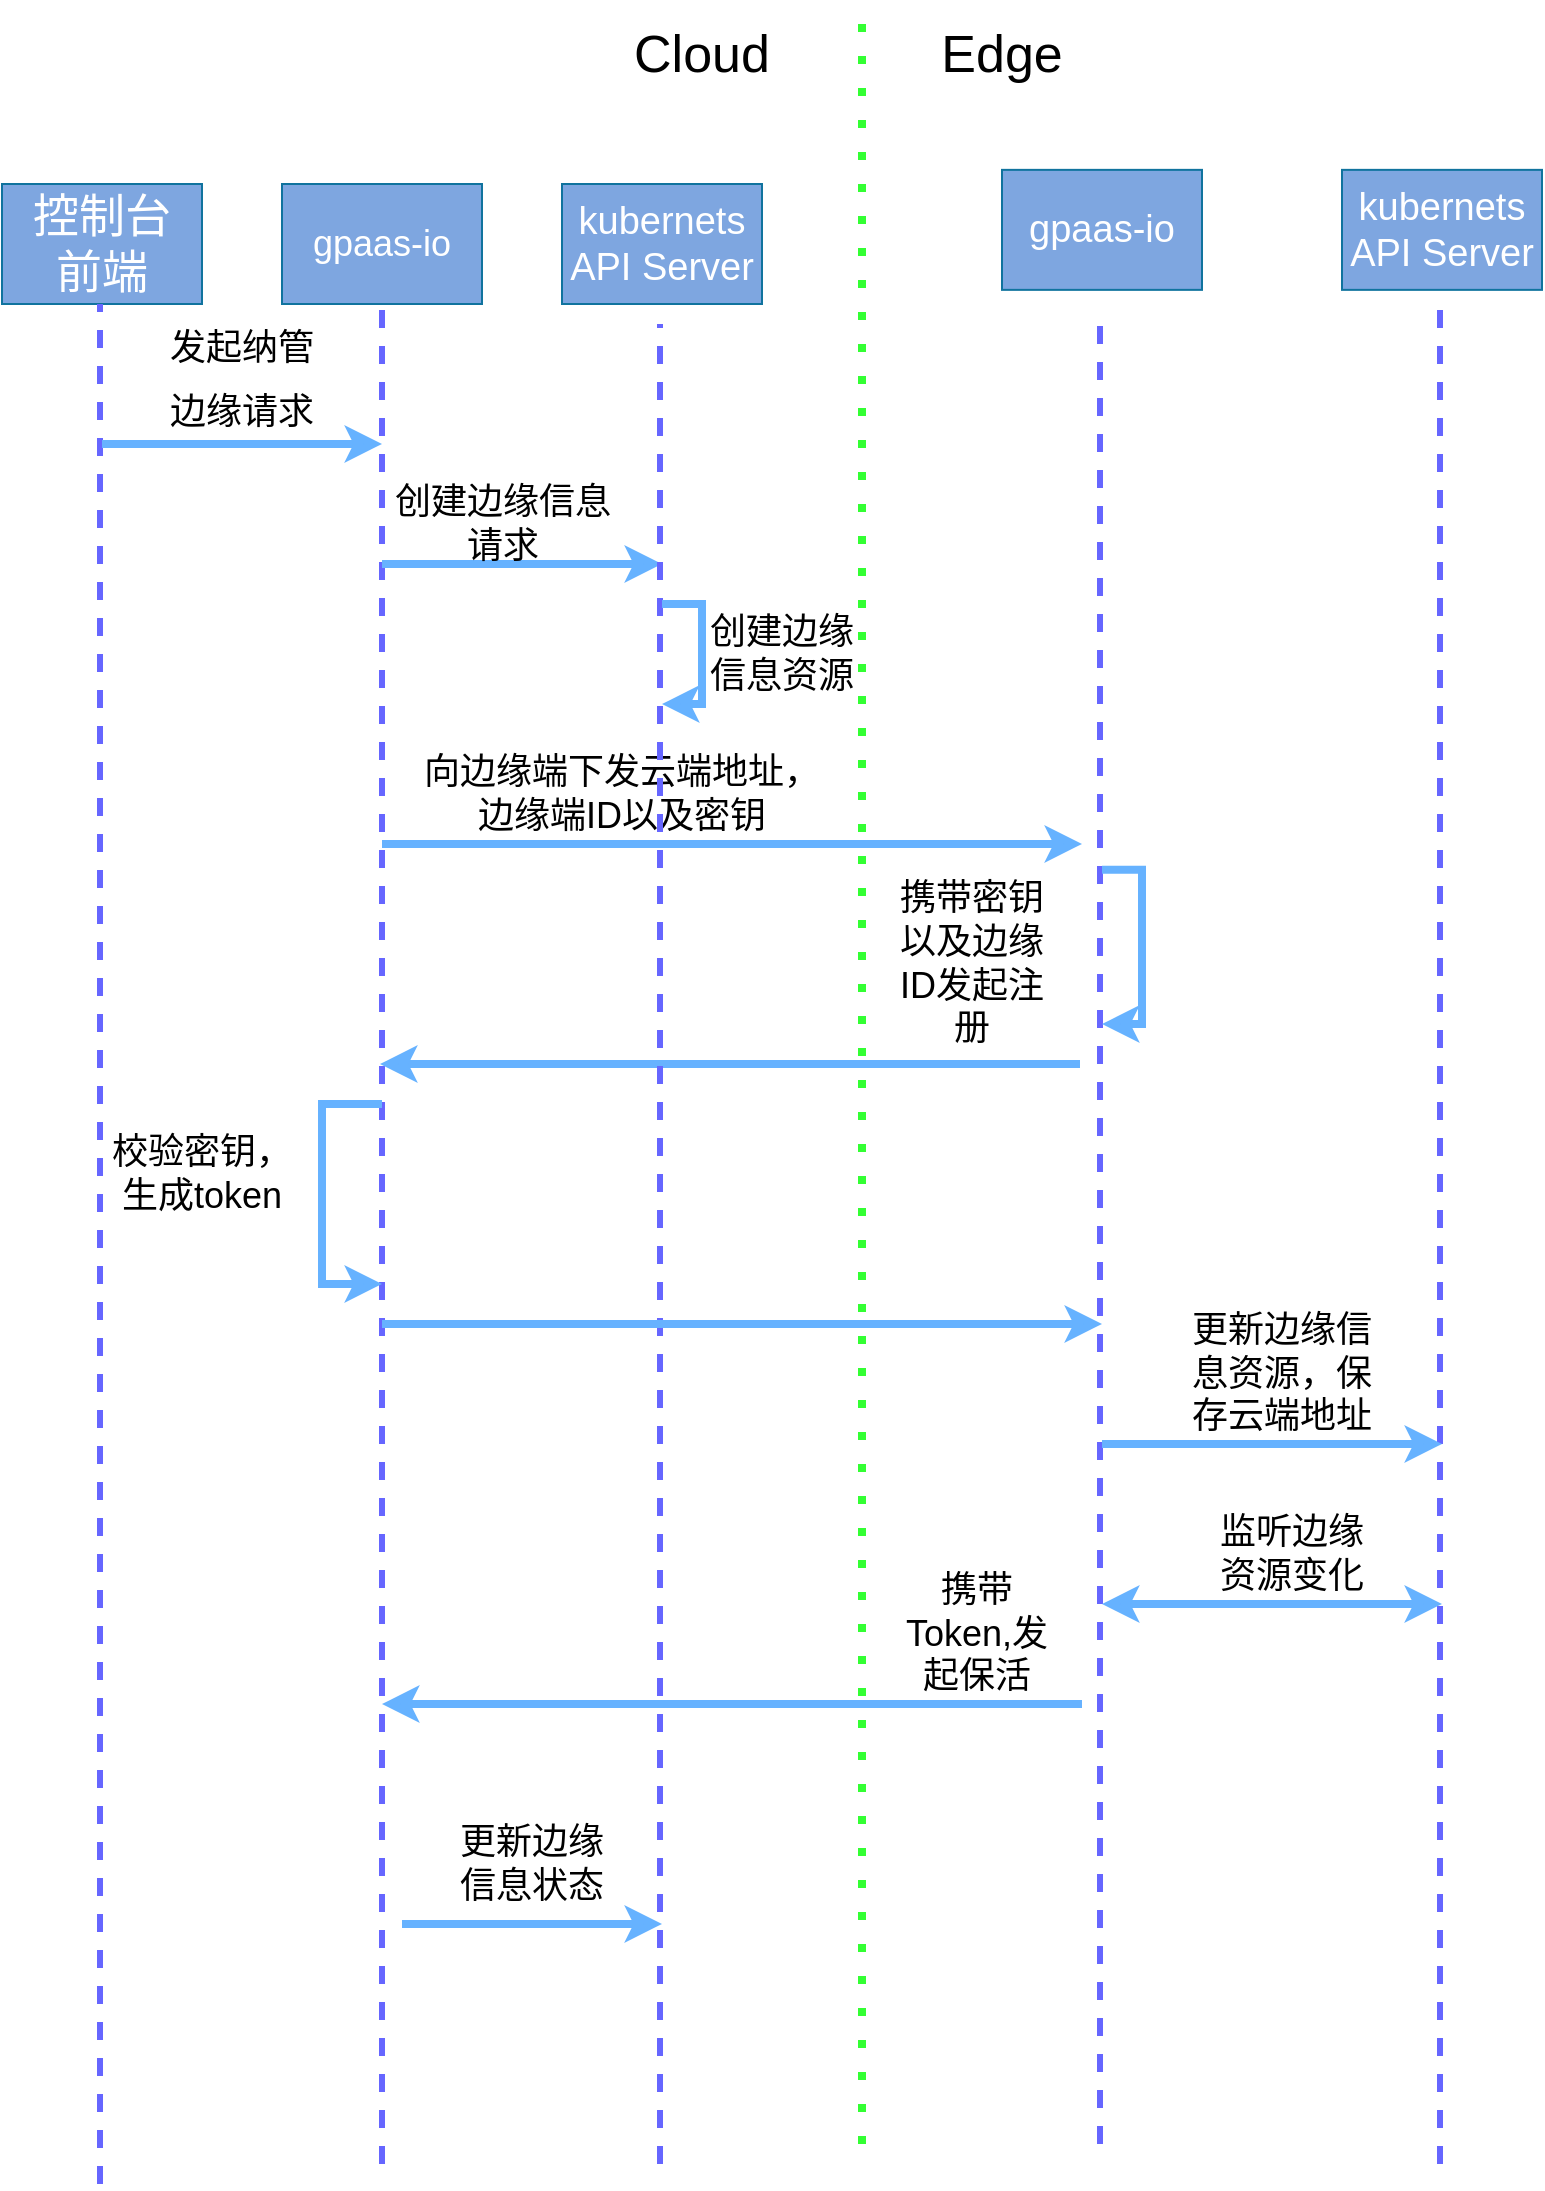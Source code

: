 <mxfile version="20.3.0" type="github">
  <diagram id="hmVVja6S_lpLtUixddeI" name="第 1 页">
    <mxGraphModel dx="1203" dy="720" grid="1" gridSize="10" guides="1" tooltips="1" connect="1" arrows="1" fold="1" page="1" pageScale="1" pageWidth="827" pageHeight="1169" math="0" shadow="0">
      <root>
        <mxCell id="0" />
        <mxCell id="1" parent="0" />
        <mxCell id="xJFvrugGmrvRVojph9_I-27" value="" style="group" vertex="1" connectable="0" parent="1">
          <mxGeometry x="330" y="40" width="140" height="670" as="geometry" />
        </mxCell>
        <mxCell id="xJFvrugGmrvRVojph9_I-19" value="" style="group" vertex="1" connectable="0" parent="xJFvrugGmrvRVojph9_I-27">
          <mxGeometry x="-140" y="90" width="270" height="580" as="geometry" />
        </mxCell>
        <mxCell id="xJFvrugGmrvRVojph9_I-20" value="&lt;font color=&quot;#ffffff&quot;&gt;&lt;span style=&quot;font-size: 18px&quot;&gt;gpaas-io&lt;br&gt;&lt;/span&gt;&lt;/font&gt;" style="rounded=0;whiteSpace=wrap;html=1;fillColor=#7EA6E0;strokeColor=#10739e;" vertex="1" parent="xJFvrugGmrvRVojph9_I-19">
          <mxGeometry width="100" height="60" as="geometry" />
        </mxCell>
        <mxCell id="xJFvrugGmrvRVojph9_I-21" value="" style="endArrow=none;dashed=1;html=1;strokeWidth=3;rounded=0;strokeColor=#6666FF;entryX=0.5;entryY=1;entryDx=0;entryDy=0;" edge="1" parent="xJFvrugGmrvRVojph9_I-19" target="xJFvrugGmrvRVojph9_I-20">
          <mxGeometry width="50" height="50" relative="1" as="geometry">
            <mxPoint x="50" y="990" as="sourcePoint" />
            <mxPoint x="49" y="70" as="targetPoint" />
          </mxGeometry>
        </mxCell>
        <mxCell id="xJFvrugGmrvRVojph9_I-48" value="" style="endArrow=classic;html=1;rounded=0;strokeColor=#66B2FF;strokeWidth=4;fontSize=26;" edge="1" parent="xJFvrugGmrvRVojph9_I-19">
          <mxGeometry width="50" height="50" relative="1" as="geometry">
            <mxPoint x="50" y="190" as="sourcePoint" />
            <mxPoint x="190" y="190" as="targetPoint" />
          </mxGeometry>
        </mxCell>
        <mxCell id="xJFvrugGmrvRVojph9_I-55" value="向边缘端下发云端地址，边缘端ID以及密钥" style="text;html=1;strokeColor=none;fillColor=none;align=center;verticalAlign=middle;whiteSpace=wrap;rounded=0;fontFamily=Helvetica;fontSize=18;fontColor=default;" vertex="1" parent="xJFvrugGmrvRVojph9_I-19">
          <mxGeometry x="70" y="290" width="200" height="30" as="geometry" />
        </mxCell>
        <mxCell id="xJFvrugGmrvRVojph9_I-56" value="" style="endArrow=classic;html=1;rounded=0;labelBackgroundColor=default;strokeColor=#66B2FF;strokeWidth=4;fontFamily=Helvetica;fontSize=18;fontColor=default;shape=connector;" edge="1" parent="xJFvrugGmrvRVojph9_I-19">
          <mxGeometry width="50" height="50" relative="1" as="geometry">
            <mxPoint x="399" y="440" as="sourcePoint" />
            <mxPoint x="49" y="440" as="targetPoint" />
          </mxGeometry>
        </mxCell>
        <mxCell id="xJFvrugGmrvRVojph9_I-28" value="&lt;font style=&quot;font-size: 19px&quot; color=&quot;#ffffff&quot;&gt;kubernets&lt;br&gt;API Server&lt;br&gt;&lt;/font&gt;" style="rounded=0;whiteSpace=wrap;html=1;fillColor=#7EA6E0;strokeColor=#10739e;" vertex="1" parent="xJFvrugGmrvRVojph9_I-27">
          <mxGeometry y="90" width="100" height="60" as="geometry" />
        </mxCell>
        <mxCell id="xJFvrugGmrvRVojph9_I-29" value="" style="endArrow=none;dashed=1;html=1;strokeWidth=3;rounded=0;strokeColor=#6666FF;" edge="1" parent="xJFvrugGmrvRVojph9_I-27">
          <mxGeometry width="50" height="50" relative="1" as="geometry">
            <mxPoint x="49" y="1080" as="sourcePoint" />
            <mxPoint x="49" y="160" as="targetPoint" />
          </mxGeometry>
        </mxCell>
        <mxCell id="xJFvrugGmrvRVojph9_I-30" value="" style="group" vertex="1" connectable="0" parent="xJFvrugGmrvRVojph9_I-27">
          <mxGeometry x="-280" y="90" width="100" height="410" as="geometry" />
        </mxCell>
        <mxCell id="xJFvrugGmrvRVojph9_I-31" value="&lt;font color=&quot;#ffffff&quot;&gt;&lt;span style=&quot;font-size: 23px&quot;&gt;控制台&lt;br&gt;前端&lt;br&gt;&lt;/span&gt;&lt;/font&gt;" style="rounded=0;whiteSpace=wrap;html=1;fillColor=#7EA6E0;strokeColor=#10739e;" vertex="1" parent="xJFvrugGmrvRVojph9_I-30">
          <mxGeometry width="100" height="60" as="geometry" />
        </mxCell>
        <mxCell id="xJFvrugGmrvRVojph9_I-33" value="" style="endArrow=none;dashed=1;html=1;strokeWidth=3;rounded=0;strokeColor=#6666FF;" edge="1" parent="xJFvrugGmrvRVojph9_I-27">
          <mxGeometry width="50" height="50" relative="1" as="geometry">
            <mxPoint x="-231" y="1090" as="sourcePoint" />
            <mxPoint x="-231" y="150" as="targetPoint" />
          </mxGeometry>
        </mxCell>
        <mxCell id="xJFvrugGmrvRVojph9_I-43" value="&lt;font style=&quot;font-size: 26px;&quot;&gt;Cloud&lt;/font&gt;" style="text;html=1;strokeColor=none;fillColor=none;align=center;verticalAlign=middle;whiteSpace=wrap;rounded=0;" vertex="1" parent="xJFvrugGmrvRVojph9_I-27">
          <mxGeometry x="40" y="10" width="60" height="30" as="geometry" />
        </mxCell>
        <mxCell id="xJFvrugGmrvRVojph9_I-53" value="" style="endArrow=classic;html=1;rounded=0;labelBackgroundColor=default;strokeColor=#66B2FF;strokeWidth=4;fontFamily=Helvetica;fontSize=18;fontColor=default;shape=connector;" edge="1" parent="xJFvrugGmrvRVojph9_I-27">
          <mxGeometry width="50" height="50" relative="1" as="geometry">
            <mxPoint x="50" y="300" as="sourcePoint" />
            <mxPoint x="50" y="350" as="targetPoint" />
            <Array as="points">
              <mxPoint x="70" y="300" />
              <mxPoint x="70" y="350" />
            </Array>
          </mxGeometry>
        </mxCell>
        <mxCell id="xJFvrugGmrvRVojph9_I-54" value="创建边缘信息资源" style="text;html=1;strokeColor=none;fillColor=none;align=center;verticalAlign=middle;whiteSpace=wrap;rounded=0;fontFamily=Helvetica;fontSize=18;fontColor=default;" vertex="1" parent="xJFvrugGmrvRVojph9_I-27">
          <mxGeometry x="70" y="310" width="80" height="30" as="geometry" />
        </mxCell>
        <mxCell id="xJFvrugGmrvRVojph9_I-49" value="" style="endArrow=classic;html=1;rounded=0;strokeColor=#66B2FF;strokeWidth=4;fontSize=26;" edge="1" parent="xJFvrugGmrvRVojph9_I-27">
          <mxGeometry width="50" height="50" relative="1" as="geometry">
            <mxPoint x="-90" y="420" as="sourcePoint" />
            <mxPoint x="260" y="420" as="targetPoint" />
          </mxGeometry>
        </mxCell>
        <mxCell id="xJFvrugGmrvRVojph9_I-61" value="" style="endArrow=classic;html=1;rounded=0;labelBackgroundColor=default;strokeColor=#66B2FF;strokeWidth=4;fontFamily=Helvetica;fontSize=18;fontColor=default;shape=connector;" edge="1" parent="xJFvrugGmrvRVojph9_I-27">
          <mxGeometry width="50" height="50" relative="1" as="geometry">
            <mxPoint x="-90" y="660" as="sourcePoint" />
            <mxPoint x="270" y="660" as="targetPoint" />
          </mxGeometry>
        </mxCell>
        <mxCell id="xJFvrugGmrvRVojph9_I-36" value="" style="group" vertex="1" connectable="0" parent="1">
          <mxGeometry x="550" y="122.93" width="110" height="580" as="geometry" />
        </mxCell>
        <mxCell id="xJFvrugGmrvRVojph9_I-37" value="&lt;font style=&quot;font-size: 19px&quot; color=&quot;#ffffff&quot;&gt;gpaas-io&lt;br&gt;&lt;/font&gt;" style="rounded=0;whiteSpace=wrap;html=1;fillColor=#7EA6E0;strokeColor=#10739e;" vertex="1" parent="xJFvrugGmrvRVojph9_I-36">
          <mxGeometry width="100" height="60" as="geometry" />
        </mxCell>
        <mxCell id="xJFvrugGmrvRVojph9_I-38" value="" style="endArrow=none;dashed=1;html=1;strokeWidth=3;rounded=0;strokeColor=#6666FF;" edge="1" parent="xJFvrugGmrvRVojph9_I-36">
          <mxGeometry width="50" height="50" relative="1" as="geometry">
            <mxPoint x="49" y="987.07" as="sourcePoint" />
            <mxPoint x="49" y="70" as="targetPoint" />
          </mxGeometry>
        </mxCell>
        <mxCell id="xJFvrugGmrvRVojph9_I-57" value="" style="endArrow=classic;html=1;rounded=0;labelBackgroundColor=default;strokeColor=#66B2FF;strokeWidth=4;fontFamily=Helvetica;fontSize=18;fontColor=default;shape=connector;" edge="1" parent="xJFvrugGmrvRVojph9_I-36">
          <mxGeometry width="50" height="50" relative="1" as="geometry">
            <mxPoint x="50" y="350" as="sourcePoint" />
            <mxPoint x="50" y="427.07" as="targetPoint" />
            <Array as="points">
              <mxPoint x="70" y="350" />
              <mxPoint x="70" y="427.07" />
            </Array>
          </mxGeometry>
        </mxCell>
        <mxCell id="xJFvrugGmrvRVojph9_I-39" value="" style="group" vertex="1" connectable="0" parent="1">
          <mxGeometry x="680" y="130" width="110" height="580" as="geometry" />
        </mxCell>
        <mxCell id="xJFvrugGmrvRVojph9_I-40" value="&lt;font style=&quot;font-size: 19px&quot; color=&quot;#ffffff&quot;&gt;kubernets&lt;br&gt;API Server&lt;br&gt;&lt;/font&gt;" style="rounded=0;whiteSpace=wrap;html=1;fillColor=#7EA6E0;strokeColor=#10739e;" vertex="1" parent="xJFvrugGmrvRVojph9_I-39">
          <mxGeometry x="40" y="-7.07" width="100" height="60" as="geometry" />
        </mxCell>
        <mxCell id="xJFvrugGmrvRVojph9_I-41" value="" style="endArrow=none;dashed=1;html=1;strokeWidth=3;rounded=0;strokeColor=#6666FF;" edge="1" parent="xJFvrugGmrvRVojph9_I-39">
          <mxGeometry width="50" height="50" relative="1" as="geometry">
            <mxPoint x="89" y="990" as="sourcePoint" />
            <mxPoint x="89" y="62.93" as="targetPoint" />
          </mxGeometry>
        </mxCell>
        <mxCell id="xJFvrugGmrvRVojph9_I-42" value="" style="endArrow=none;dashed=1;html=1;dashPattern=1 3;strokeWidth=4;rounded=0;strokeColor=#33FF33;" edge="1" parent="1">
          <mxGeometry width="50" height="50" relative="1" as="geometry">
            <mxPoint x="480" y="1110" as="sourcePoint" />
            <mxPoint x="480" y="40" as="targetPoint" />
          </mxGeometry>
        </mxCell>
        <mxCell id="xJFvrugGmrvRVojph9_I-44" value="&lt;span style=&quot;font-size: 26px;&quot;&gt;Edge&lt;/span&gt;" style="text;html=1;strokeColor=none;fillColor=none;align=center;verticalAlign=middle;whiteSpace=wrap;rounded=0;" vertex="1" parent="1">
          <mxGeometry x="520" y="50" width="60" height="30" as="geometry" />
        </mxCell>
        <mxCell id="xJFvrugGmrvRVojph9_I-45" value="" style="endArrow=classic;html=1;rounded=0;strokeColor=#66B2FF;strokeWidth=4;fontSize=26;" edge="1" parent="1">
          <mxGeometry width="50" height="50" relative="1" as="geometry">
            <mxPoint x="100" y="260" as="sourcePoint" />
            <mxPoint x="240" y="260" as="targetPoint" />
          </mxGeometry>
        </mxCell>
        <mxCell id="xJFvrugGmrvRVojph9_I-51" value="&lt;span style=&quot;font-size: 18px;&quot;&gt;发起纳管边缘请求&lt;/span&gt;" style="text;html=1;strokeColor=none;fillColor=none;align=center;verticalAlign=middle;whiteSpace=wrap;rounded=0;fontFamily=Helvetica;fontSize=26;fontColor=default;" vertex="1" parent="1">
          <mxGeometry x="130" y="210" width="80" height="30" as="geometry" />
        </mxCell>
        <mxCell id="xJFvrugGmrvRVojph9_I-52" value="创建边缘信息&lt;br&gt;请求" style="text;html=1;align=center;verticalAlign=middle;resizable=0;points=[];autosize=1;strokeColor=none;fillColor=none;fontSize=18;fontFamily=Helvetica;fontColor=default;" vertex="1" parent="1">
          <mxGeometry x="235" y="270" width="130" height="60" as="geometry" />
        </mxCell>
        <mxCell id="xJFvrugGmrvRVojph9_I-59" value="携带密钥以及边缘ID发起注册" style="text;html=1;strokeColor=none;fillColor=none;align=center;verticalAlign=middle;whiteSpace=wrap;rounded=0;fontFamily=Helvetica;fontSize=18;fontColor=default;" vertex="1" parent="1">
          <mxGeometry x="490" y="510" width="90" height="20" as="geometry" />
        </mxCell>
        <mxCell id="xJFvrugGmrvRVojph9_I-64" value="" style="endArrow=classic;html=1;rounded=0;labelBackgroundColor=default;strokeColor=#66B2FF;strokeWidth=4;fontFamily=Helvetica;fontSize=18;fontColor=default;shape=connector;" edge="1" parent="1">
          <mxGeometry width="50" height="50" relative="1" as="geometry">
            <mxPoint x="240" y="590" as="sourcePoint" />
            <mxPoint x="240" y="680" as="targetPoint" />
            <Array as="points">
              <mxPoint x="210" y="590" />
              <mxPoint x="210" y="680" />
            </Array>
          </mxGeometry>
        </mxCell>
        <mxCell id="xJFvrugGmrvRVojph9_I-65" value="校验密钥，生成token" style="text;html=1;strokeColor=none;fillColor=none;align=center;verticalAlign=middle;whiteSpace=wrap;rounded=0;fontFamily=Helvetica;fontSize=18;fontColor=default;" vertex="1" parent="1">
          <mxGeometry x="100" y="610" width="100" height="30" as="geometry" />
        </mxCell>
        <mxCell id="xJFvrugGmrvRVojph9_I-66" value="" style="endArrow=classic;html=1;rounded=0;labelBackgroundColor=default;strokeColor=#66B2FF;strokeWidth=4;fontFamily=Helvetica;fontSize=18;fontColor=default;shape=connector;" edge="1" parent="1">
          <mxGeometry width="50" height="50" relative="1" as="geometry">
            <mxPoint x="600" y="760" as="sourcePoint" />
            <mxPoint x="770" y="760" as="targetPoint" />
          </mxGeometry>
        </mxCell>
        <mxCell id="xJFvrugGmrvRVojph9_I-67" value="更新边缘信息资源，保存云端地址" style="text;html=1;strokeColor=none;fillColor=none;align=center;verticalAlign=middle;whiteSpace=wrap;rounded=0;fontFamily=Helvetica;fontSize=18;fontColor=default;" vertex="1" parent="1">
          <mxGeometry x="640" y="710" width="100" height="30" as="geometry" />
        </mxCell>
        <mxCell id="xJFvrugGmrvRVojph9_I-68" value="" style="endArrow=classic;startArrow=classic;html=1;rounded=0;labelBackgroundColor=default;strokeColor=#66B2FF;strokeWidth=4;fontFamily=Helvetica;fontSize=18;fontColor=default;shape=connector;" edge="1" parent="1">
          <mxGeometry width="50" height="50" relative="1" as="geometry">
            <mxPoint x="600" y="840" as="sourcePoint" />
            <mxPoint x="770" y="840" as="targetPoint" />
          </mxGeometry>
        </mxCell>
        <mxCell id="xJFvrugGmrvRVojph9_I-69" value="监听边缘资源变化" style="text;html=1;strokeColor=none;fillColor=none;align=center;verticalAlign=middle;whiteSpace=wrap;rounded=0;fontFamily=Helvetica;fontSize=18;fontColor=default;" vertex="1" parent="1">
          <mxGeometry x="650" y="800" width="90" height="30" as="geometry" />
        </mxCell>
        <mxCell id="xJFvrugGmrvRVojph9_I-70" value="" style="endArrow=classic;html=1;rounded=0;labelBackgroundColor=default;strokeColor=#66B2FF;strokeWidth=4;fontFamily=Helvetica;fontSize=18;fontColor=default;shape=connector;" edge="1" parent="1">
          <mxGeometry width="50" height="50" relative="1" as="geometry">
            <mxPoint x="590" y="890" as="sourcePoint" />
            <mxPoint x="240" y="890" as="targetPoint" />
          </mxGeometry>
        </mxCell>
        <mxCell id="xJFvrugGmrvRVojph9_I-72" value="携带Token,发起保活" style="text;html=1;strokeColor=none;fillColor=none;align=center;verticalAlign=middle;whiteSpace=wrap;rounded=0;fontFamily=Helvetica;fontSize=18;fontColor=default;" vertex="1" parent="1">
          <mxGeometry x="495" y="840" width="85" height="30" as="geometry" />
        </mxCell>
        <mxCell id="xJFvrugGmrvRVojph9_I-73" value="" style="endArrow=classic;html=1;rounded=0;labelBackgroundColor=default;strokeColor=#66B2FF;strokeWidth=4;fontFamily=Helvetica;fontSize=18;fontColor=default;shape=connector;" edge="1" parent="1">
          <mxGeometry width="50" height="50" relative="1" as="geometry">
            <mxPoint x="250" y="1000" as="sourcePoint" />
            <mxPoint x="380" y="1000" as="targetPoint" />
          </mxGeometry>
        </mxCell>
        <mxCell id="xJFvrugGmrvRVojph9_I-75" value="更新边缘信息状态" style="text;html=1;strokeColor=none;fillColor=none;align=center;verticalAlign=middle;whiteSpace=wrap;rounded=0;fontFamily=Helvetica;fontSize=18;fontColor=default;" vertex="1" parent="1">
          <mxGeometry x="270" y="955" width="90" height="30" as="geometry" />
        </mxCell>
      </root>
    </mxGraphModel>
  </diagram>
</mxfile>
